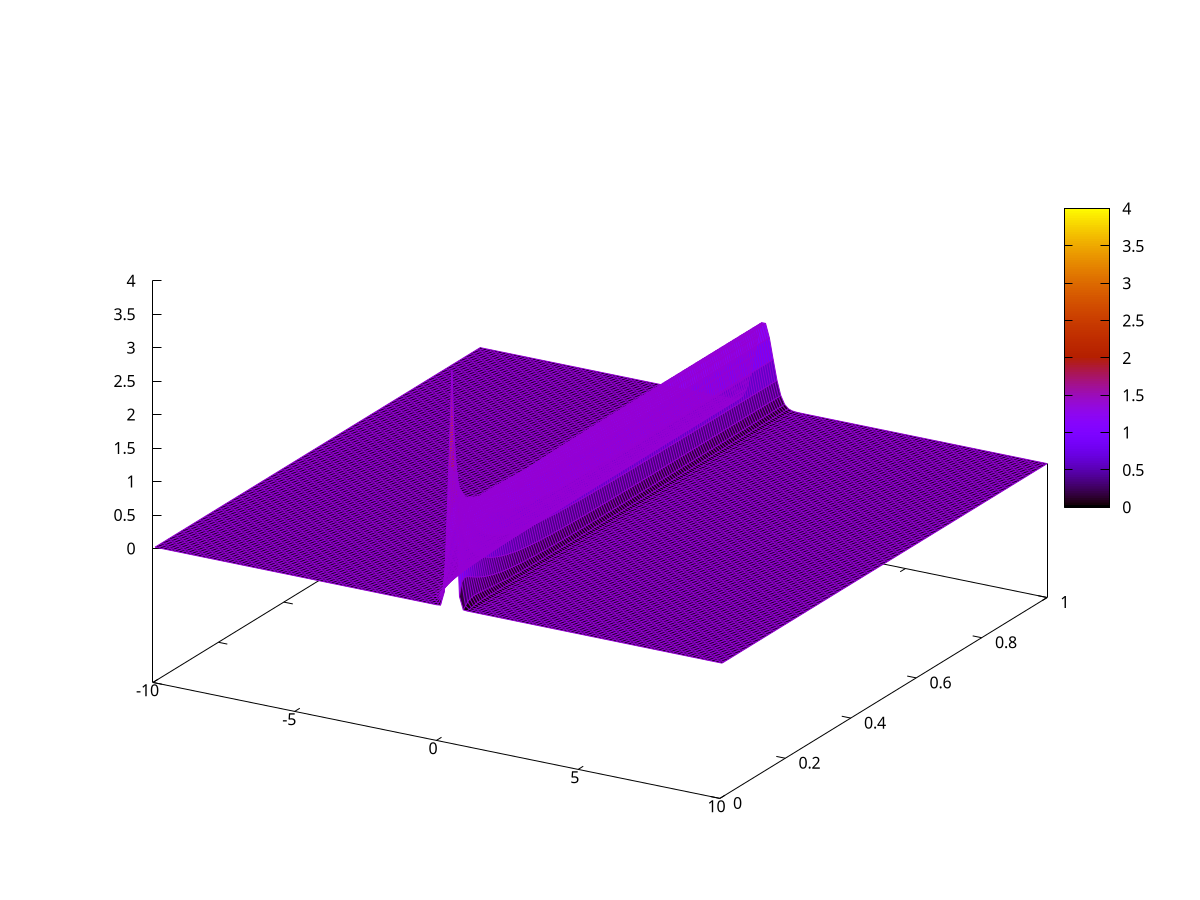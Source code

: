 k = 10 
x0 = 0.5
D = 1.0
f(x, t) = sqrt(k/(2*pi*D*(1-exp(-2*k*t)))) * exp((-k/(2*D) * (x-x0*exp(-k*t))**2/(1-exp(-2*k*t))))
g(x, t) = sqrt(k/(2*pi*D)) * exp(-k*x**2/(2*D))

set pm3d
set samples 150
set isosamples 150
set yrange [0:1]
splot f(x, y) notitle
